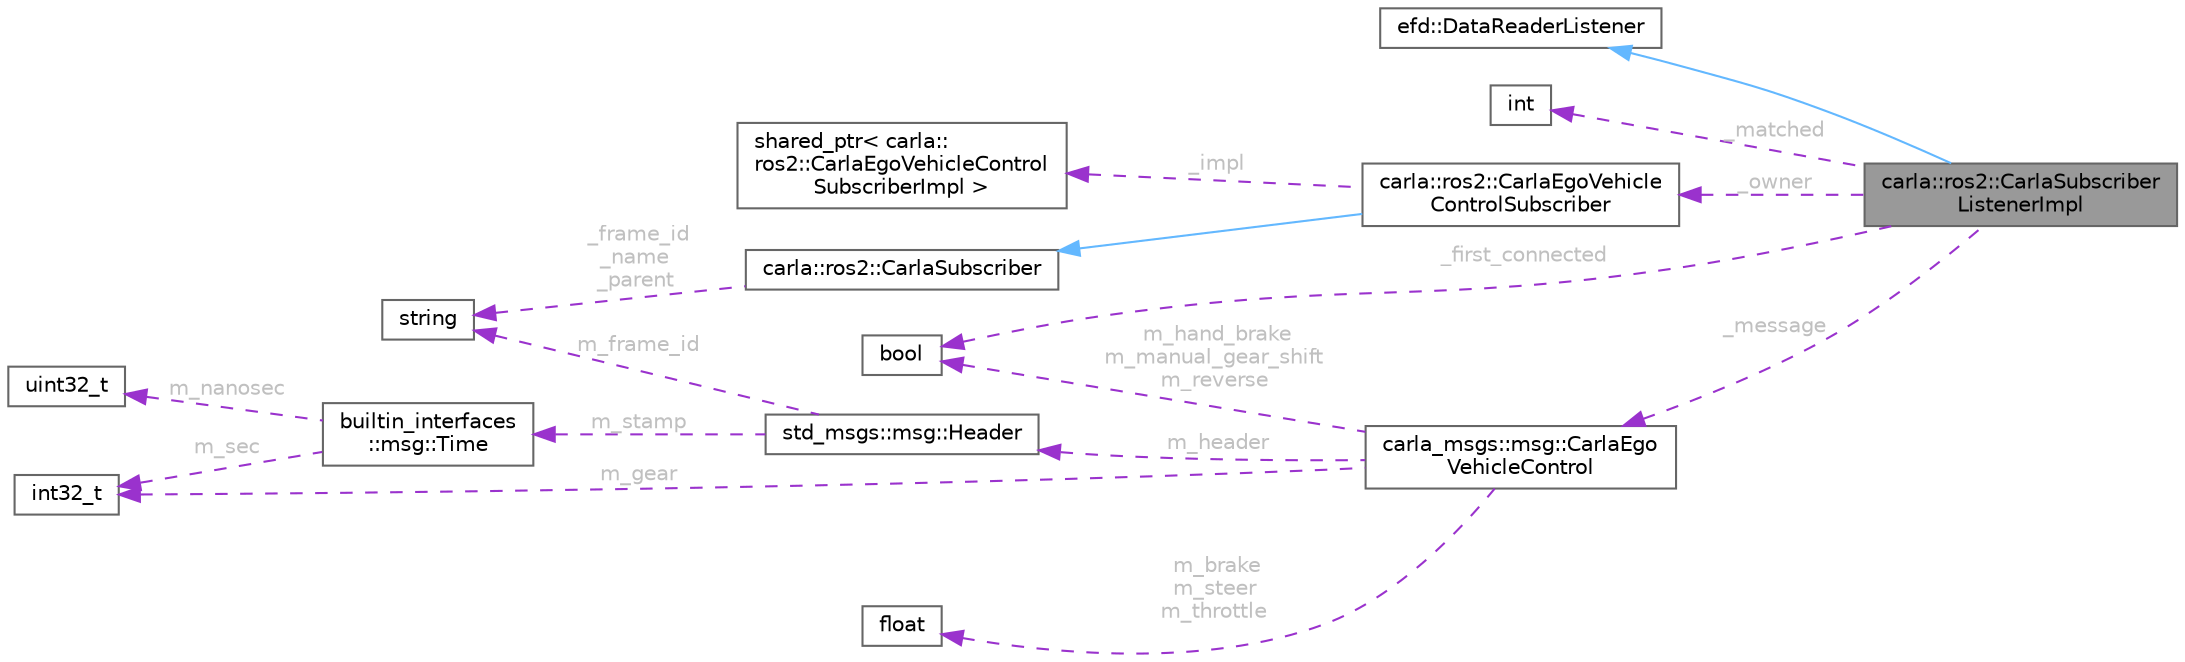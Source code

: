 digraph "carla::ros2::CarlaSubscriberListenerImpl"
{
 // INTERACTIVE_SVG=YES
 // LATEX_PDF_SIZE
  bgcolor="transparent";
  edge [fontname=Helvetica,fontsize=10,labelfontname=Helvetica,labelfontsize=10];
  node [fontname=Helvetica,fontsize=10,shape=box,height=0.2,width=0.4];
  rankdir="LR";
  Node1 [id="Node000001",label="carla::ros2::CarlaSubscriber\lListenerImpl",height=0.2,width=0.4,color="gray40", fillcolor="grey60", style="filled", fontcolor="black",tooltip=" "];
  Node2 -> Node1 [id="edge1_Node000001_Node000002",dir="back",color="steelblue1",style="solid",tooltip=" "];
  Node2 [id="Node000002",label="efd::DataReaderListener",height=0.2,width=0.4,color="gray40", fillcolor="white", style="filled",URL="$da/d7d/classeprosima_1_1fastdds_1_1dds_1_1DataReaderListener.html",tooltip=" "];
  Node3 -> Node1 [id="edge2_Node000001_Node000003",dir="back",color="darkorchid3",style="dashed",tooltip=" ",label=" _matched",fontcolor="grey" ];
  Node3 [id="Node000003",label="int",height=0.2,width=0.4,color="gray40", fillcolor="white", style="filled",tooltip=" "];
  Node4 -> Node1 [id="edge3_Node000001_Node000004",dir="back",color="darkorchid3",style="dashed",tooltip=" ",label=" _first_connected",fontcolor="grey" ];
  Node4 [id="Node000004",label="bool",height=0.2,width=0.4,color="gray40", fillcolor="white", style="filled",tooltip=" "];
  Node5 -> Node1 [id="edge4_Node000001_Node000005",dir="back",color="darkorchid3",style="dashed",tooltip=" ",label=" _owner",fontcolor="grey" ];
  Node5 [id="Node000005",label="carla::ros2::CarlaEgoVehicle\lControlSubscriber",height=0.2,width=0.4,color="gray40", fillcolor="white", style="filled",URL="$df/d99/classcarla_1_1ros2_1_1CarlaEgoVehicleControlSubscriber.html",tooltip=" "];
  Node6 -> Node5 [id="edge5_Node000005_Node000006",dir="back",color="steelblue1",style="solid",tooltip=" "];
  Node6 [id="Node000006",label="carla::ros2::CarlaSubscriber",height=0.2,width=0.4,color="gray40", fillcolor="white", style="filled",URL="$de/dd4/classcarla_1_1ros2_1_1CarlaSubscriber.html",tooltip=" "];
  Node7 -> Node6 [id="edge6_Node000006_Node000007",dir="back",color="darkorchid3",style="dashed",tooltip=" ",label=" _frame_id\n_name\n_parent",fontcolor="grey" ];
  Node7 [id="Node000007",label="string",height=0.2,width=0.4,color="gray40", fillcolor="white", style="filled",tooltip=" "];
  Node8 -> Node5 [id="edge7_Node000005_Node000008",dir="back",color="darkorchid3",style="dashed",tooltip=" ",label=" _impl",fontcolor="grey" ];
  Node8 [id="Node000008",label="shared_ptr\< carla::\lros2::CarlaEgoVehicleControl\lSubscriberImpl \>",height=0.2,width=0.4,color="gray40", fillcolor="white", style="filled",tooltip=" "];
  Node9 -> Node1 [id="edge8_Node000001_Node000009",dir="back",color="darkorchid3",style="dashed",tooltip=" ",label=" _message",fontcolor="grey" ];
  Node9 [id="Node000009",label="carla_msgs::msg::CarlaEgo\lVehicleControl",height=0.2,width=0.4,color="gray40", fillcolor="white", style="filled",URL="$dd/d4d/classcarla__msgs_1_1msg_1_1CarlaEgoVehicleControl.html",tooltip="This class represents the structure CarlaEgoVehicleControl defined by the user in the IDL file."];
  Node10 -> Node9 [id="edge9_Node000009_Node000010",dir="back",color="darkorchid3",style="dashed",tooltip=" ",label=" m_header",fontcolor="grey" ];
  Node10 [id="Node000010",label="std_msgs::msg::Header",height=0.2,width=0.4,color="gray40", fillcolor="white", style="filled",URL="$d8/d15/classstd__msgs_1_1msg_1_1Header.html",tooltip="This class represents the structure Header defined by the user in the IDL file."];
  Node11 -> Node10 [id="edge10_Node000010_Node000011",dir="back",color="darkorchid3",style="dashed",tooltip=" ",label=" m_stamp",fontcolor="grey" ];
  Node11 [id="Node000011",label="builtin_interfaces\l::msg::Time",height=0.2,width=0.4,color="gray40", fillcolor="white", style="filled",URL="$da/d39/classbuiltin__interfaces_1_1msg_1_1Time.html",tooltip="This class represents the structure Time defined by the user in the IDL file."];
  Node12 -> Node11 [id="edge11_Node000011_Node000012",dir="back",color="darkorchid3",style="dashed",tooltip=" ",label=" m_sec",fontcolor="grey" ];
  Node12 [id="Node000012",label="int32_t",height=0.2,width=0.4,color="gray40", fillcolor="white", style="filled",tooltip=" "];
  Node13 -> Node11 [id="edge12_Node000011_Node000013",dir="back",color="darkorchid3",style="dashed",tooltip=" ",label=" m_nanosec",fontcolor="grey" ];
  Node13 [id="Node000013",label="uint32_t",height=0.2,width=0.4,color="gray40", fillcolor="white", style="filled",tooltip=" "];
  Node7 -> Node10 [id="edge13_Node000010_Node000007",dir="back",color="darkorchid3",style="dashed",tooltip=" ",label=" m_frame_id",fontcolor="grey" ];
  Node14 -> Node9 [id="edge14_Node000009_Node000014",dir="back",color="darkorchid3",style="dashed",tooltip=" ",label=" m_brake\nm_steer\nm_throttle",fontcolor="grey" ];
  Node14 [id="Node000014",label="float",height=0.2,width=0.4,color="gray40", fillcolor="white", style="filled",tooltip=" "];
  Node4 -> Node9 [id="edge15_Node000009_Node000004",dir="back",color="darkorchid3",style="dashed",tooltip=" ",label=" m_hand_brake\nm_manual_gear_shift\nm_reverse",fontcolor="grey" ];
  Node12 -> Node9 [id="edge16_Node000009_Node000012",dir="back",color="darkorchid3",style="dashed",tooltip=" ",label=" m_gear",fontcolor="grey" ];
}
